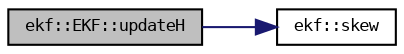 digraph "ekf::EKF::updateH"
{
  bgcolor="transparent";
  edge [fontname="DejaVuSansMono",fontsize="8",labelfontname="DejaVuSansMono",labelfontsize="8"];
  node [fontname="DejaVuSansMono",fontsize="8",shape=record];
  rankdir="LR";
  Node91 [label="ekf::EKF::updateH",height=0.2,width=0.4,color="black", fillcolor="grey75", style="filled", fontcolor="black"];
  Node91 -> Node92 [color="midnightblue",fontsize="8",style="solid",fontname="DejaVuSansMono"];
  Node92 [label="ekf::skew",height=0.2,width=0.4,color="black",URL="$namespaceekf.html#af3f0a631343e55ec8b42f3fbea182461",tooltip="Matrix antissimetrica. "];
}
